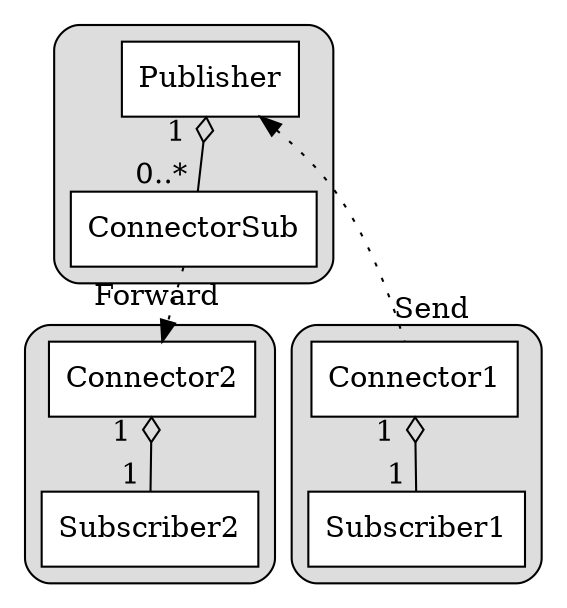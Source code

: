 digraph G
{
  // Need newrank so rank=same works for a whole subgraph.
  newrank = true;

  subgraph cluster_0
  {
    style = rounded;
    bgcolor = "#DDDDDD"

    Connector1
    [
      shape = box;
      label = "Connector1";
      style = filled;
      fillcolor = white;
    ]

    Subscriber1
    [
      shape = box;
      label = "Subscriber1";
      style = filled;
      fillcolor = white;
    ]

    Connector1 -> Subscriber1
    [
      dir = back;
      arrowtail = odiamond;
      headlabel = "1 ";
      taillabel = "1  ";
    ]
  }

  subgraph cluster_1
  {
    style = rounded;
    bgcolor = "#DDDDDD";

    Connector2
    [
      shape = box;
      label = "Connector2";
      style = filled;
      fillcolor = white;
    ]

    Subscriber2
    [
      shape = box;
      label = "Subscriber2";
      style = filled;
      fillcolor = white;
    ]

    Connector2 -> Subscriber2
    [
      dir = back;
      arrowtail = odiamond;
      headlabel = "1 ";
      taillabel = "1  ";
    ]
  }

  subgraph cluster_2
  {
    // Publisher will be on top.
    style = rounded;
    bgcolor = "#DDDDDD";

    Publisher
    [
      shape = box;
      label = "Publisher";
      style = filled;
      fillcolor = white;
    ]

    ConnectorSub
    [
      shape = box;
      label = "ConnectorSub";
      style = filled;
      fillcolor = white;
    ]

    Publisher -> ConnectorSub
    [
      dir = back;
      arrowtail = odiamond;
      headlabel = "0..* ";
      taillabel = "1  ";
    ]
  }

  // Both subgraph will be on same level.
  {
    rank = same;
    Subscriber1;
    Subscriber2;
  }

  Publisher -> Connector1
  [
    dir = back;
    style = dotted;
    headlabel = "Send";
    labeldistance = 2;
    labelangle = -60;
  ]

  ConnectorSub -> Connector2
  [
    style = dotted;
    taillabel = "Forward";
    labeldistance = 1.9;
  ]
}
